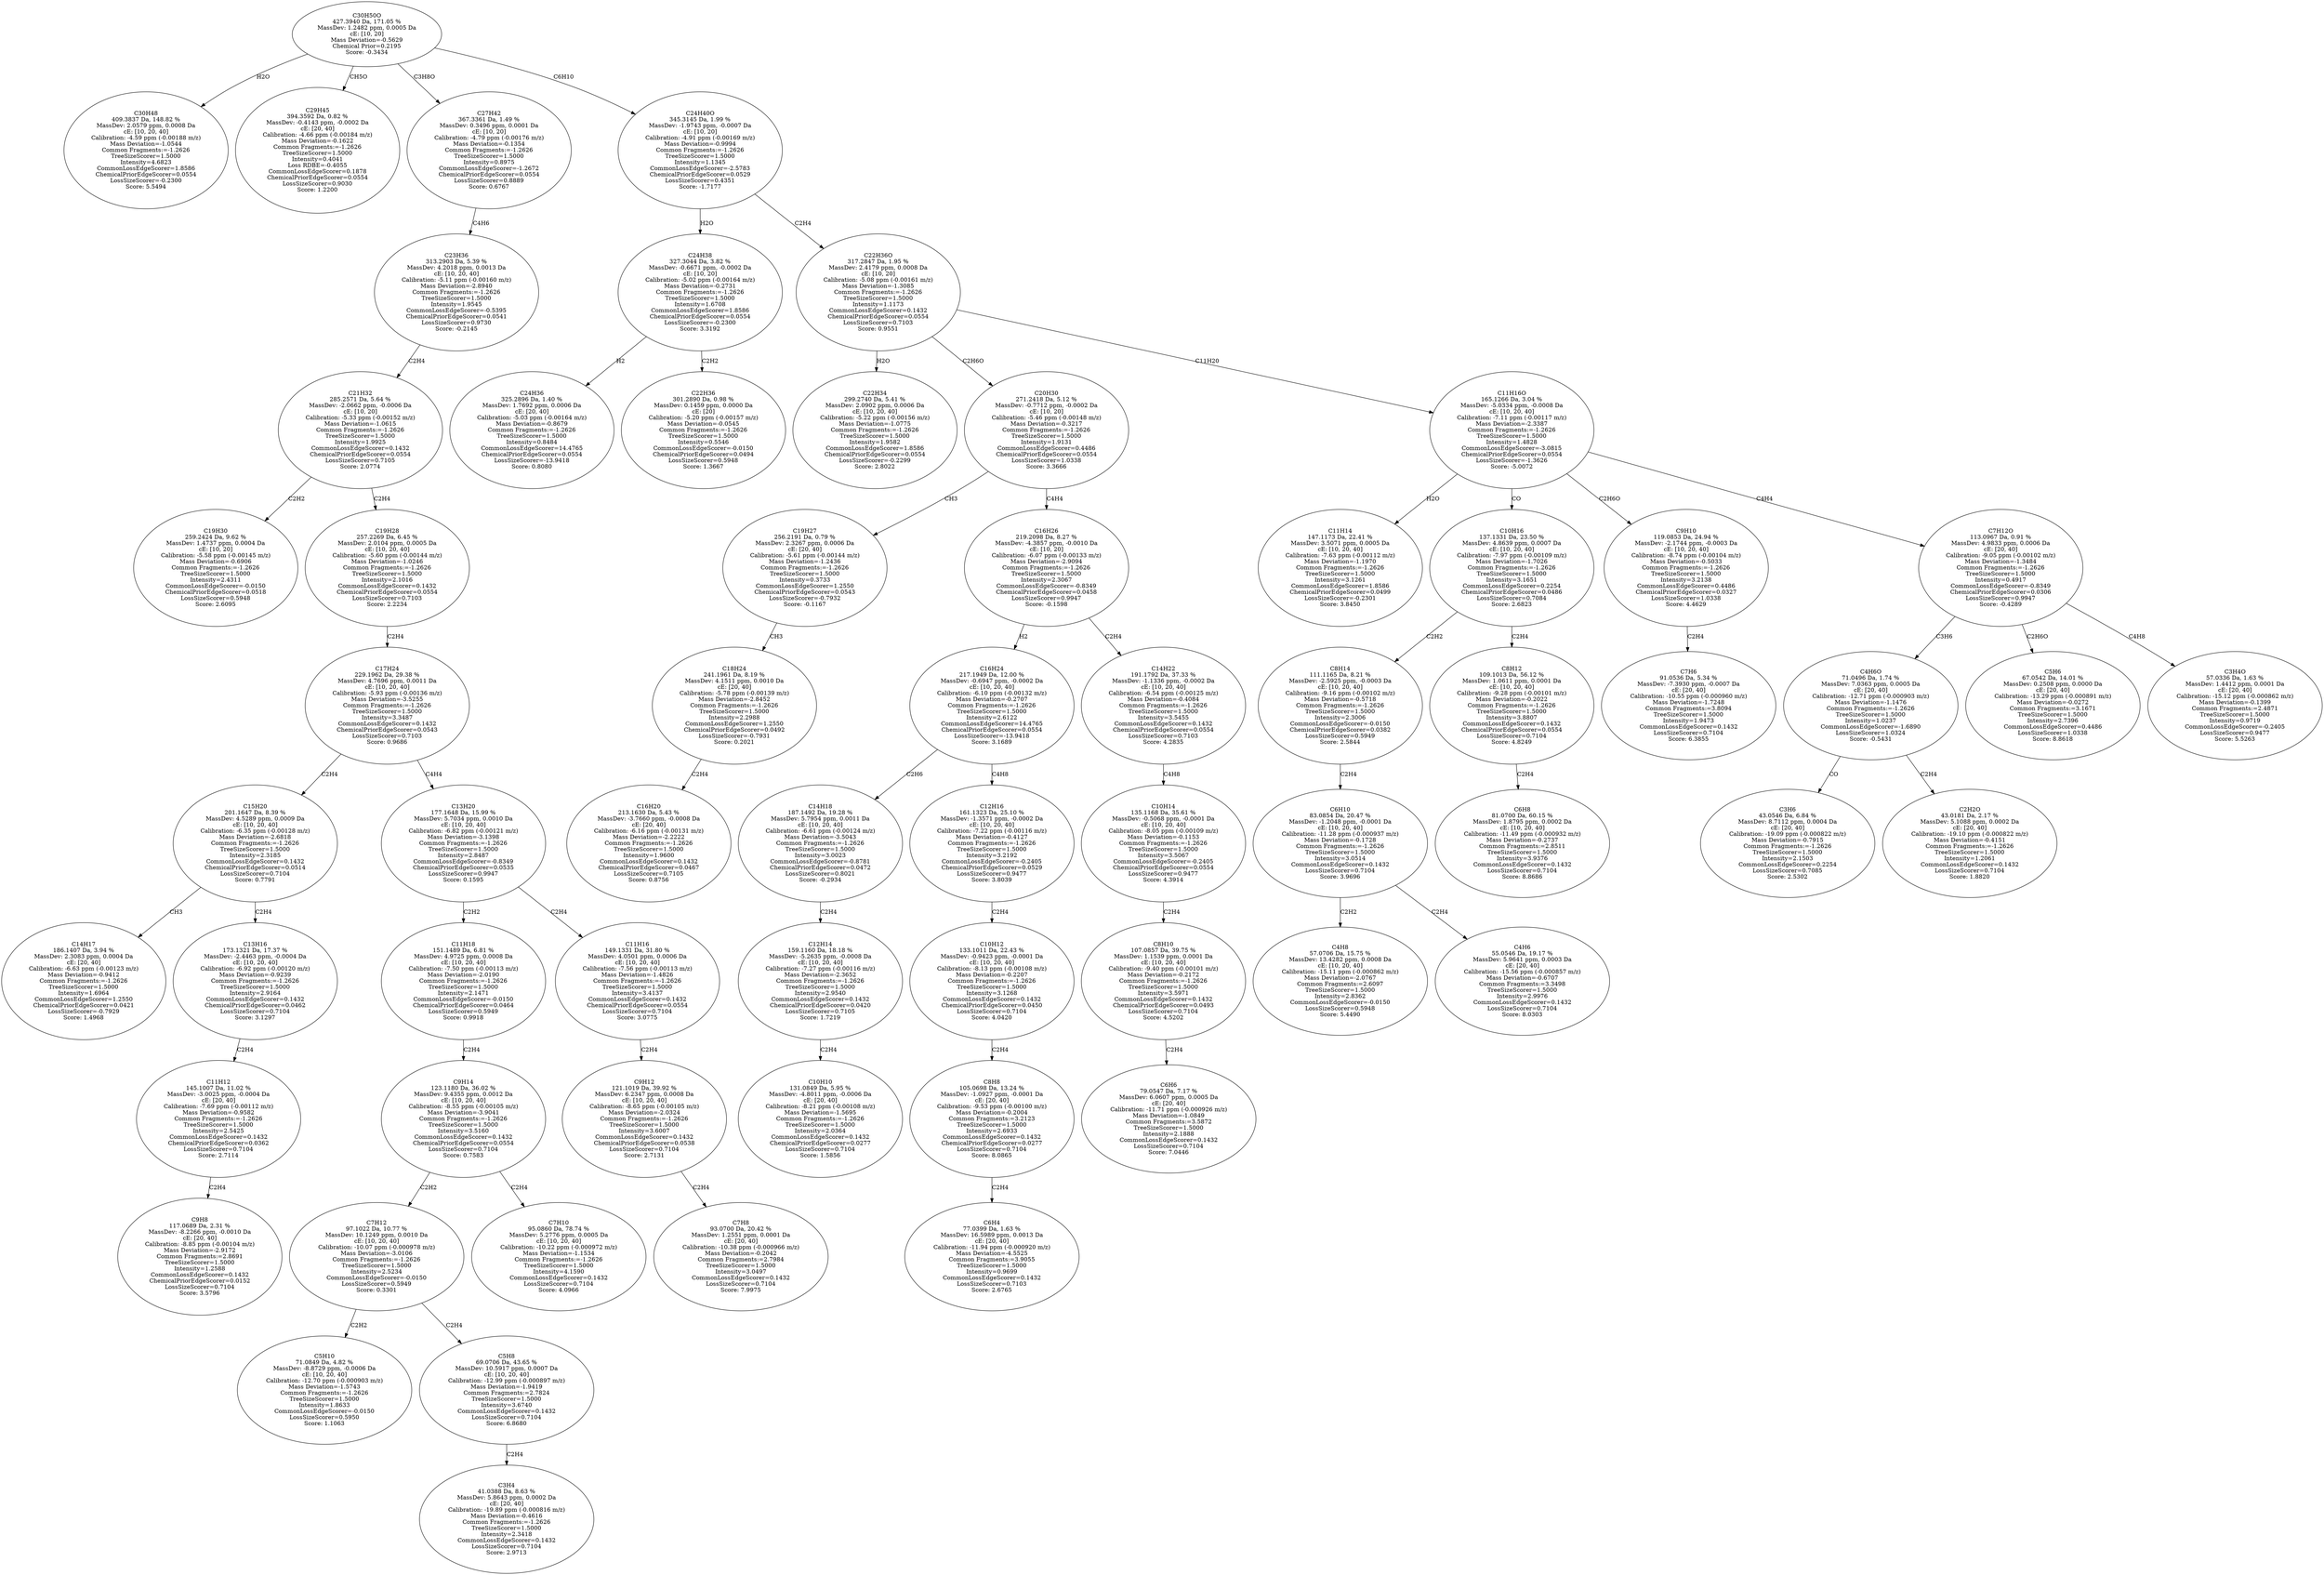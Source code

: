 strict digraph {
v1 [label="C30H48\n409.3837 Da, 148.82 %\nMassDev: 2.0579 ppm, 0.0008 Da\ncE: [10, 20, 40]\nCalibration: -4.59 ppm (-0.00188 m/z)\nMass Deviation=-1.0544\nCommon Fragments:=-1.2626\nTreeSizeScorer=1.5000\nIntensity=4.6823\nCommonLossEdgeScorer=1.8586\nChemicalPriorEdgeScorer=0.0554\nLossSizeScorer=-0.2300\nScore: 5.5494"];
v2 [label="C29H45\n394.3592 Da, 0.82 %\nMassDev: -0.4143 ppm, -0.0002 Da\ncE: [20, 40]\nCalibration: -4.66 ppm (-0.00184 m/z)\nMass Deviation=-0.1622\nCommon Fragments:=-1.2626\nTreeSizeScorer=1.5000\nIntensity=0.4041\nLoss RDBE=-0.4055\nCommonLossEdgeScorer=0.1878\nChemicalPriorEdgeScorer=0.0554\nLossSizeScorer=0.9030\nScore: 1.2200"];
v3 [label="C19H30\n259.2424 Da, 9.62 %\nMassDev: 1.4737 ppm, 0.0004 Da\ncE: [10, 20]\nCalibration: -5.58 ppm (-0.00145 m/z)\nMass Deviation=-0.6906\nCommon Fragments:=-1.2626\nTreeSizeScorer=1.5000\nIntensity=2.4311\nCommonLossEdgeScorer=-0.0150\nChemicalPriorEdgeScorer=0.0518\nLossSizeScorer=0.5948\nScore: 2.6095"];
v4 [label="C14H17\n186.1407 Da, 3.94 %\nMassDev: 2.3083 ppm, 0.0004 Da\ncE: [20, 40]\nCalibration: -6.63 ppm (-0.00123 m/z)\nMass Deviation=-0.9412\nCommon Fragments:=-1.2626\nTreeSizeScorer=1.5000\nIntensity=1.6964\nCommonLossEdgeScorer=1.2550\nChemicalPriorEdgeScorer=0.0421\nLossSizeScorer=-0.7929\nScore: 1.4968"];
v5 [label="C9H8\n117.0689 Da, 2.31 %\nMassDev: -8.2266 ppm, -0.0010 Da\ncE: [20, 40]\nCalibration: -8.85 ppm (-0.00104 m/z)\nMass Deviation=-2.9172\nCommon Fragments:=2.8691\nTreeSizeScorer=1.5000\nIntensity=1.2588\nCommonLossEdgeScorer=0.1432\nChemicalPriorEdgeScorer=0.0152\nLossSizeScorer=0.7104\nScore: 3.5796"];
v6 [label="C11H12\n145.1007 Da, 11.02 %\nMassDev: -3.0025 ppm, -0.0004 Da\ncE: [20, 40]\nCalibration: -7.69 ppm (-0.00112 m/z)\nMass Deviation=-0.9582\nCommon Fragments:=-1.2626\nTreeSizeScorer=1.5000\nIntensity=2.5425\nCommonLossEdgeScorer=0.1432\nChemicalPriorEdgeScorer=0.0362\nLossSizeScorer=0.7104\nScore: 2.7114"];
v7 [label="C13H16\n173.1321 Da, 17.37 %\nMassDev: -2.4463 ppm, -0.0004 Da\ncE: [10, 20, 40]\nCalibration: -6.92 ppm (-0.00120 m/z)\nMass Deviation=-0.9239\nCommon Fragments:=-1.2626\nTreeSizeScorer=1.5000\nIntensity=2.9164\nCommonLossEdgeScorer=0.1432\nChemicalPriorEdgeScorer=0.0462\nLossSizeScorer=0.7104\nScore: 3.1297"];
v8 [label="C15H20\n201.1647 Da, 8.39 %\nMassDev: 4.5289 ppm, 0.0009 Da\ncE: [10, 20, 40]\nCalibration: -6.35 ppm (-0.00128 m/z)\nMass Deviation=-2.6818\nCommon Fragments:=-1.2626\nTreeSizeScorer=1.5000\nIntensity=2.3185\nCommonLossEdgeScorer=0.1432\nChemicalPriorEdgeScorer=0.0514\nLossSizeScorer=0.7104\nScore: 0.7791"];
v9 [label="C5H10\n71.0849 Da, 4.82 %\nMassDev: -8.8729 ppm, -0.0006 Da\ncE: [10, 20, 40]\nCalibration: -12.70 ppm (-0.000903 m/z)\nMass Deviation=-1.5743\nCommon Fragments:=-1.2626\nTreeSizeScorer=1.5000\nIntensity=1.8633\nCommonLossEdgeScorer=-0.0150\nLossSizeScorer=0.5950\nScore: 1.1063"];
v10 [label="C3H4\n41.0388 Da, 8.63 %\nMassDev: 5.8643 ppm, 0.0002 Da\ncE: [20, 40]\nCalibration: -19.89 ppm (-0.000816 m/z)\nMass Deviation=-0.4616\nCommon Fragments:=-1.2626\nTreeSizeScorer=1.5000\nIntensity=2.3418\nCommonLossEdgeScorer=0.1432\nLossSizeScorer=0.7104\nScore: 2.9713"];
v11 [label="C5H8\n69.0706 Da, 43.65 %\nMassDev: 10.5917 ppm, 0.0007 Da\ncE: [10, 20, 40]\nCalibration: -12.99 ppm (-0.000897 m/z)\nMass Deviation=-1.9419\nCommon Fragments:=2.7824\nTreeSizeScorer=1.5000\nIntensity=3.6740\nCommonLossEdgeScorer=0.1432\nLossSizeScorer=0.7104\nScore: 6.8680"];
v12 [label="C7H12\n97.1022 Da, 10.77 %\nMassDev: 10.1249 ppm, 0.0010 Da\ncE: [10, 20, 40]\nCalibration: -10.07 ppm (-0.000978 m/z)\nMass Deviation=-3.0106\nCommon Fragments:=-1.2626\nTreeSizeScorer=1.5000\nIntensity=2.5234\nCommonLossEdgeScorer=-0.0150\nLossSizeScorer=0.5949\nScore: 0.3301"];
v13 [label="C7H10\n95.0860 Da, 78.74 %\nMassDev: 5.2776 ppm, 0.0005 Da\ncE: [10, 20, 40]\nCalibration: -10.22 ppm (-0.000972 m/z)\nMass Deviation=-1.1534\nCommon Fragments:=-1.2626\nTreeSizeScorer=1.5000\nIntensity=4.1590\nCommonLossEdgeScorer=0.1432\nLossSizeScorer=0.7104\nScore: 4.0966"];
v14 [label="C9H14\n123.1180 Da, 36.02 %\nMassDev: 9.4355 ppm, 0.0012 Da\ncE: [10, 20, 40]\nCalibration: -8.55 ppm (-0.00105 m/z)\nMass Deviation=-3.9041\nCommon Fragments:=-1.2626\nTreeSizeScorer=1.5000\nIntensity=3.5160\nCommonLossEdgeScorer=0.1432\nChemicalPriorEdgeScorer=0.0554\nLossSizeScorer=0.7104\nScore: 0.7583"];
v15 [label="C11H18\n151.1489 Da, 6.81 %\nMassDev: 4.9725 ppm, 0.0008 Da\ncE: [10, 20, 40]\nCalibration: -7.50 ppm (-0.00113 m/z)\nMass Deviation=-2.0190\nCommon Fragments:=-1.2626\nTreeSizeScorer=1.5000\nIntensity=2.1471\nCommonLossEdgeScorer=-0.0150\nChemicalPriorEdgeScorer=0.0464\nLossSizeScorer=0.5949\nScore: 0.9918"];
v16 [label="C7H8\n93.0700 Da, 20.42 %\nMassDev: 1.2551 ppm, 0.0001 Da\ncE: [20, 40]\nCalibration: -10.38 ppm (-0.000966 m/z)\nMass Deviation=-0.2042\nCommon Fragments:=2.7984\nTreeSizeScorer=1.5000\nIntensity=3.0497\nCommonLossEdgeScorer=0.1432\nLossSizeScorer=0.7104\nScore: 7.9975"];
v17 [label="C9H12\n121.1019 Da, 39.92 %\nMassDev: 6.2347 ppm, 0.0008 Da\ncE: [10, 20, 40]\nCalibration: -8.65 ppm (-0.00105 m/z)\nMass Deviation=-2.0324\nCommon Fragments:=-1.2626\nTreeSizeScorer=1.5000\nIntensity=3.6007\nCommonLossEdgeScorer=0.1432\nChemicalPriorEdgeScorer=0.0538\nLossSizeScorer=0.7104\nScore: 2.7131"];
v18 [label="C11H16\n149.1331 Da, 31.80 %\nMassDev: 4.0501 ppm, 0.0006 Da\ncE: [10, 20, 40]\nCalibration: -7.56 ppm (-0.00113 m/z)\nMass Deviation=-1.4826\nCommon Fragments:=-1.2626\nTreeSizeScorer=1.5000\nIntensity=3.4137\nCommonLossEdgeScorer=0.1432\nChemicalPriorEdgeScorer=0.0554\nLossSizeScorer=0.7104\nScore: 3.0775"];
v19 [label="C13H20\n177.1648 Da, 15.99 %\nMassDev: 5.7034 ppm, 0.0010 Da\ncE: [10, 20, 40]\nCalibration: -6.82 ppm (-0.00121 m/z)\nMass Deviation=-3.1398\nCommon Fragments:=-1.2626\nTreeSizeScorer=1.5000\nIntensity=2.8487\nCommonLossEdgeScorer=-0.8349\nChemicalPriorEdgeScorer=0.0535\nLossSizeScorer=0.9947\nScore: 0.1595"];
v20 [label="C17H24\n229.1962 Da, 29.38 %\nMassDev: 4.7696 ppm, 0.0011 Da\ncE: [10, 20, 40]\nCalibration: -5.93 ppm (-0.00136 m/z)\nMass Deviation=-3.5255\nCommon Fragments:=-1.2626\nTreeSizeScorer=1.5000\nIntensity=3.3487\nCommonLossEdgeScorer=0.1432\nChemicalPriorEdgeScorer=0.0543\nLossSizeScorer=0.7103\nScore: 0.9686"];
v21 [label="C19H28\n257.2269 Da, 6.45 %\nMassDev: 2.0104 ppm, 0.0005 Da\ncE: [10, 20, 40]\nCalibration: -5.60 ppm (-0.00144 m/z)\nMass Deviation=-1.0246\nCommon Fragments:=-1.2626\nTreeSizeScorer=1.5000\nIntensity=2.1016\nCommonLossEdgeScorer=0.1432\nChemicalPriorEdgeScorer=0.0554\nLossSizeScorer=0.7103\nScore: 2.2234"];
v22 [label="C21H32\n285.2571 Da, 5.64 %\nMassDev: -2.0662 ppm, -0.0006 Da\ncE: [10, 20]\nCalibration: -5.33 ppm (-0.00152 m/z)\nMass Deviation=-1.0615\nCommon Fragments:=-1.2626\nTreeSizeScorer=1.5000\nIntensity=1.9925\nCommonLossEdgeScorer=0.1432\nChemicalPriorEdgeScorer=0.0554\nLossSizeScorer=0.7105\nScore: 2.0774"];
v23 [label="C23H36\n313.2903 Da, 5.39 %\nMassDev: 4.2018 ppm, 0.0013 Da\ncE: [10, 20, 40]\nCalibration: -5.11 ppm (-0.00160 m/z)\nMass Deviation=-2.8940\nCommon Fragments:=-1.2626\nTreeSizeScorer=1.5000\nIntensity=1.9545\nCommonLossEdgeScorer=-0.5395\nChemicalPriorEdgeScorer=0.0541\nLossSizeScorer=0.9730\nScore: -0.2145"];
v24 [label="C27H42\n367.3361 Da, 1.49 %\nMassDev: 0.3496 ppm, 0.0001 Da\ncE: [10, 20]\nCalibration: -4.79 ppm (-0.00176 m/z)\nMass Deviation=-0.1354\nCommon Fragments:=-1.2626\nTreeSizeScorer=1.5000\nIntensity=0.8975\nCommonLossEdgeScorer=-1.2672\nChemicalPriorEdgeScorer=0.0554\nLossSizeScorer=0.8889\nScore: 0.6767"];
v25 [label="C24H36\n325.2896 Da, 1.40 %\nMassDev: 1.7692 ppm, 0.0006 Da\ncE: [20, 40]\nCalibration: -5.03 ppm (-0.00164 m/z)\nMass Deviation=-0.8679\nCommon Fragments:=-1.2626\nTreeSizeScorer=1.5000\nIntensity=0.8484\nCommonLossEdgeScorer=14.4765\nChemicalPriorEdgeScorer=0.0554\nLossSizeScorer=-13.9418\nScore: 0.8080"];
v26 [label="C22H36\n301.2890 Da, 0.98 %\nMassDev: 0.1459 ppm, 0.0000 Da\ncE: [20]\nCalibration: -5.20 ppm (-0.00157 m/z)\nMass Deviation=-0.0545\nCommon Fragments:=-1.2626\nTreeSizeScorer=1.5000\nIntensity=0.5546\nCommonLossEdgeScorer=-0.0150\nChemicalPriorEdgeScorer=0.0494\nLossSizeScorer=0.5948\nScore: 1.3667"];
v27 [label="C24H38\n327.3044 Da, 3.82 %\nMassDev: -0.6671 ppm, -0.0002 Da\ncE: [10, 20]\nCalibration: -5.02 ppm (-0.00164 m/z)\nMass Deviation=-0.2731\nCommon Fragments:=-1.2626\nTreeSizeScorer=1.5000\nIntensity=1.6708\nCommonLossEdgeScorer=1.8586\nChemicalPriorEdgeScorer=0.0554\nLossSizeScorer=-0.2300\nScore: 3.3192"];
v28 [label="C22H34\n299.2740 Da, 5.41 %\nMassDev: 2.0902 ppm, 0.0006 Da\ncE: [10, 20, 40]\nCalibration: -5.22 ppm (-0.00156 m/z)\nMass Deviation=-1.0775\nCommon Fragments:=-1.2626\nTreeSizeScorer=1.5000\nIntensity=1.9582\nCommonLossEdgeScorer=1.8586\nChemicalPriorEdgeScorer=0.0554\nLossSizeScorer=-0.2299\nScore: 2.8022"];
v29 [label="C16H20\n213.1630 Da, 5.43 %\nMassDev: -3.7660 ppm, -0.0008 Da\ncE: [20, 40]\nCalibration: -6.16 ppm (-0.00131 m/z)\nMass Deviation=-2.2222\nCommon Fragments:=-1.2626\nTreeSizeScorer=1.5000\nIntensity=1.9600\nCommonLossEdgeScorer=0.1432\nChemicalPriorEdgeScorer=0.0467\nLossSizeScorer=0.7105\nScore: 0.8756"];
v30 [label="C18H24\n241.1961 Da, 8.19 %\nMassDev: 4.1511 ppm, 0.0010 Da\ncE: [20, 40]\nCalibration: -5.78 ppm (-0.00139 m/z)\nMass Deviation=-2.8452\nCommon Fragments:=-1.2626\nTreeSizeScorer=1.5000\nIntensity=2.2988\nCommonLossEdgeScorer=1.2550\nChemicalPriorEdgeScorer=0.0492\nLossSizeScorer=-0.7931\nScore: 0.2021"];
v31 [label="C19H27\n256.2191 Da, 0.79 %\nMassDev: 2.3267 ppm, 0.0006 Da\ncE: [20, 40]\nCalibration: -5.61 ppm (-0.00144 m/z)\nMass Deviation=-1.2436\nCommon Fragments:=-1.2626\nTreeSizeScorer=1.5000\nIntensity=0.3733\nCommonLossEdgeScorer=1.2550\nChemicalPriorEdgeScorer=0.0543\nLossSizeScorer=-0.7932\nScore: -0.1167"];
v32 [label="C10H10\n131.0849 Da, 5.95 %\nMassDev: -4.8011 ppm, -0.0006 Da\ncE: [20, 40]\nCalibration: -8.21 ppm (-0.00108 m/z)\nMass Deviation=-1.5695\nCommon Fragments:=-1.2626\nTreeSizeScorer=1.5000\nIntensity=2.0364\nCommonLossEdgeScorer=0.1432\nChemicalPriorEdgeScorer=0.0277\nLossSizeScorer=0.7104\nScore: 1.5856"];
v33 [label="C12H14\n159.1160 Da, 18.18 %\nMassDev: -5.2635 ppm, -0.0008 Da\ncE: [10, 20, 40]\nCalibration: -7.27 ppm (-0.00116 m/z)\nMass Deviation=-2.3652\nCommon Fragments:=-1.2626\nTreeSizeScorer=1.5000\nIntensity=2.9540\nCommonLossEdgeScorer=0.1432\nChemicalPriorEdgeScorer=0.0420\nLossSizeScorer=0.7105\nScore: 1.7219"];
v34 [label="C14H18\n187.1492 Da, 19.28 %\nMassDev: 5.7954 ppm, 0.0011 Da\ncE: [10, 20, 40]\nCalibration: -6.61 ppm (-0.00124 m/z)\nMass Deviation=-3.5043\nCommon Fragments:=-1.2626\nTreeSizeScorer=1.5000\nIntensity=3.0023\nCommonLossEdgeScorer=-0.8781\nChemicalPriorEdgeScorer=0.0472\nLossSizeScorer=0.8021\nScore: -0.2934"];
v35 [label="C6H4\n77.0399 Da, 1.63 %\nMassDev: 16.5989 ppm, 0.0013 Da\ncE: [20, 40]\nCalibration: -11.94 ppm (-0.000920 m/z)\nMass Deviation=-4.5525\nCommon Fragments:=3.9055\nTreeSizeScorer=1.5000\nIntensity=0.9699\nCommonLossEdgeScorer=0.1432\nLossSizeScorer=0.7103\nScore: 2.6765"];
v36 [label="C8H8\n105.0698 Da, 13.24 %\nMassDev: -1.0927 ppm, -0.0001 Da\ncE: [20, 40]\nCalibration: -9.53 ppm (-0.00100 m/z)\nMass Deviation=-0.2004\nCommon Fragments:=3.2123\nTreeSizeScorer=1.5000\nIntensity=2.6933\nCommonLossEdgeScorer=0.1432\nChemicalPriorEdgeScorer=0.0277\nLossSizeScorer=0.7104\nScore: 8.0865"];
v37 [label="C10H12\n133.1011 Da, 22.43 %\nMassDev: -0.9423 ppm, -0.0001 Da\ncE: [10, 20, 40]\nCalibration: -8.13 ppm (-0.00108 m/z)\nMass Deviation=-0.2207\nCommon Fragments:=-1.2626\nTreeSizeScorer=1.5000\nIntensity=3.1268\nCommonLossEdgeScorer=0.1432\nChemicalPriorEdgeScorer=0.0450\nLossSizeScorer=0.7104\nScore: 4.0420"];
v38 [label="C12H16\n161.1323 Da, 25.10 %\nMassDev: -1.3571 ppm, -0.0002 Da\ncE: [10, 20, 40]\nCalibration: -7.22 ppm (-0.00116 m/z)\nMass Deviation=-0.4127\nCommon Fragments:=-1.2626\nTreeSizeScorer=1.5000\nIntensity=3.2192\nCommonLossEdgeScorer=-0.2405\nChemicalPriorEdgeScorer=0.0529\nLossSizeScorer=0.9477\nScore: 3.8039"];
v39 [label="C16H24\n217.1949 Da, 12.00 %\nMassDev: -0.6947 ppm, -0.0002 Da\ncE: [10, 20, 40]\nCalibration: -6.10 ppm (-0.00132 m/z)\nMass Deviation=-0.2707\nCommon Fragments:=-1.2626\nTreeSizeScorer=1.5000\nIntensity=2.6122\nCommonLossEdgeScorer=14.4765\nChemicalPriorEdgeScorer=0.0554\nLossSizeScorer=-13.9418\nScore: 3.1689"];
v40 [label="C6H6\n79.0547 Da, 7.17 %\nMassDev: 6.0607 ppm, 0.0005 Da\ncE: [20, 40]\nCalibration: -11.71 ppm (-0.000926 m/z)\nMass Deviation=-1.0849\nCommon Fragments:=3.5872\nTreeSizeScorer=1.5000\nIntensity=2.1888\nCommonLossEdgeScorer=0.1432\nLossSizeScorer=0.7104\nScore: 7.0446"];
v41 [label="C8H10\n107.0857 Da, 39.75 %\nMassDev: 1.1539 ppm, 0.0001 Da\ncE: [10, 20, 40]\nCalibration: -9.40 ppm (-0.00101 m/z)\nMass Deviation=-0.2172\nCommon Fragments:=-1.2626\nTreeSizeScorer=1.5000\nIntensity=3.5971\nCommonLossEdgeScorer=0.1432\nChemicalPriorEdgeScorer=0.0493\nLossSizeScorer=0.7104\nScore: 4.5202"];
v42 [label="C10H14\n135.1168 Da, 35.61 %\nMassDev: -0.5068 ppm, -0.0001 Da\ncE: [10, 20, 40]\nCalibration: -8.05 ppm (-0.00109 m/z)\nMass Deviation=-0.1153\nCommon Fragments:=-1.2626\nTreeSizeScorer=1.5000\nIntensity=3.5067\nCommonLossEdgeScorer=-0.2405\nChemicalPriorEdgeScorer=0.0554\nLossSizeScorer=0.9477\nScore: 4.3914"];
v43 [label="C14H22\n191.1792 Da, 37.33 %\nMassDev: -1.1336 ppm, -0.0002 Da\ncE: [10, 20, 40]\nCalibration: -6.54 ppm (-0.00125 m/z)\nMass Deviation=-0.4084\nCommon Fragments:=-1.2626\nTreeSizeScorer=1.5000\nIntensity=3.5455\nCommonLossEdgeScorer=0.1432\nChemicalPriorEdgeScorer=0.0554\nLossSizeScorer=0.7103\nScore: 4.2835"];
v44 [label="C16H26\n219.2098 Da, 8.27 %\nMassDev: -4.3857 ppm, -0.0010 Da\ncE: [10, 20]\nCalibration: -6.07 ppm (-0.00133 m/z)\nMass Deviation=-2.9094\nCommon Fragments:=-1.2626\nTreeSizeScorer=1.5000\nIntensity=2.3067\nCommonLossEdgeScorer=-0.8349\nChemicalPriorEdgeScorer=0.0458\nLossSizeScorer=0.9947\nScore: -0.1598"];
v45 [label="C20H30\n271.2418 Da, 5.12 %\nMassDev: -0.7712 ppm, -0.0002 Da\ncE: [10, 20]\nCalibration: -5.46 ppm (-0.00148 m/z)\nMass Deviation=-0.3217\nCommon Fragments:=-1.2626\nTreeSizeScorer=1.5000\nIntensity=1.9131\nCommonLossEdgeScorer=0.4486\nChemicalPriorEdgeScorer=0.0554\nLossSizeScorer=1.0338\nScore: 3.3666"];
v46 [label="C11H14\n147.1173 Da, 22.41 %\nMassDev: 3.5071 ppm, 0.0005 Da\ncE: [10, 20, 40]\nCalibration: -7.63 ppm (-0.00112 m/z)\nMass Deviation=-1.1970\nCommon Fragments:=-1.2626\nTreeSizeScorer=1.5000\nIntensity=3.1261\nCommonLossEdgeScorer=1.8586\nChemicalPriorEdgeScorer=0.0499\nLossSizeScorer=-0.2301\nScore: 3.8450"];
v47 [label="C4H8\n57.0706 Da, 15.75 %\nMassDev: 13.4282 ppm, 0.0008 Da\ncE: [10, 20, 40]\nCalibration: -15.11 ppm (-0.000862 m/z)\nMass Deviation=-2.0767\nCommon Fragments:=2.6097\nTreeSizeScorer=1.5000\nIntensity=2.8362\nCommonLossEdgeScorer=-0.0150\nLossSizeScorer=0.5948\nScore: 5.4490"];
v48 [label="C4H6\n55.0546 Da, 19.17 %\nMassDev: 5.9641 ppm, 0.0003 Da\ncE: [20, 40]\nCalibration: -15.56 ppm (-0.000857 m/z)\nMass Deviation=-0.6707\nCommon Fragments:=3.3498\nTreeSizeScorer=1.5000\nIntensity=2.9976\nCommonLossEdgeScorer=0.1432\nLossSizeScorer=0.7104\nScore: 8.0303"];
v49 [label="C6H10\n83.0854 Da, 20.47 %\nMassDev: -1.2048 ppm, -0.0001 Da\ncE: [10, 20, 40]\nCalibration: -11.28 ppm (-0.000937 m/z)\nMass Deviation=-0.1728\nCommon Fragments:=-1.2626\nTreeSizeScorer=1.5000\nIntensity=3.0514\nCommonLossEdgeScorer=0.1432\nLossSizeScorer=0.7104\nScore: 3.9696"];
v50 [label="C8H14\n111.1165 Da, 8.21 %\nMassDev: -2.5925 ppm, -0.0003 Da\ncE: [10, 20, 40]\nCalibration: -9.16 ppm (-0.00102 m/z)\nMass Deviation=-0.5718\nCommon Fragments:=-1.2626\nTreeSizeScorer=1.5000\nIntensity=2.3006\nCommonLossEdgeScorer=-0.0150\nChemicalPriorEdgeScorer=0.0382\nLossSizeScorer=0.5949\nScore: 2.5844"];
v51 [label="C6H8\n81.0700 Da, 60.15 %\nMassDev: 1.8795 ppm, 0.0002 Da\ncE: [10, 20, 40]\nCalibration: -11.49 ppm (-0.000932 m/z)\nMass Deviation=-0.2737\nCommon Fragments:=2.8511\nTreeSizeScorer=1.5000\nIntensity=3.9376\nCommonLossEdgeScorer=0.1432\nLossSizeScorer=0.7104\nScore: 8.8686"];
v52 [label="C8H12\n109.1013 Da, 56.12 %\nMassDev: 1.0611 ppm, 0.0001 Da\ncE: [10, 20, 40]\nCalibration: -9.28 ppm (-0.00101 m/z)\nMass Deviation=-0.2022\nCommon Fragments:=-1.2626\nTreeSizeScorer=1.5000\nIntensity=3.8807\nCommonLossEdgeScorer=0.1432\nChemicalPriorEdgeScorer=0.0554\nLossSizeScorer=0.7104\nScore: 4.8249"];
v53 [label="C10H16\n137.1331 Da, 23.50 %\nMassDev: 4.8639 ppm, 0.0007 Da\ncE: [10, 20, 40]\nCalibration: -7.97 ppm (-0.00109 m/z)\nMass Deviation=-1.7026\nCommon Fragments:=-1.2626\nTreeSizeScorer=1.5000\nIntensity=3.1651\nCommonLossEdgeScorer=0.2254\nChemicalPriorEdgeScorer=0.0486\nLossSizeScorer=0.7084\nScore: 2.6823"];
v54 [label="C7H6\n91.0536 Da, 5.34 %\nMassDev: -7.3930 ppm, -0.0007 Da\ncE: [20, 40]\nCalibration: -10.55 ppm (-0.000960 m/z)\nMass Deviation=-1.7248\nCommon Fragments:=3.8094\nTreeSizeScorer=1.5000\nIntensity=1.9473\nCommonLossEdgeScorer=0.1432\nLossSizeScorer=0.7104\nScore: 6.3855"];
v55 [label="C9H10\n119.0853 Da, 24.94 %\nMassDev: -2.1744 ppm, -0.0003 Da\ncE: [10, 20, 40]\nCalibration: -8.74 ppm (-0.00104 m/z)\nMass Deviation=-0.5033\nCommon Fragments:=-1.2626\nTreeSizeScorer=1.5000\nIntensity=3.2138\nCommonLossEdgeScorer=0.4486\nChemicalPriorEdgeScorer=0.0327\nLossSizeScorer=1.0338\nScore: 4.4629"];
v56 [label="C3H6\n43.0546 Da, 6.84 %\nMassDev: 8.7112 ppm, 0.0004 Da\ncE: [20, 40]\nCalibration: -19.09 ppm (-0.000822 m/z)\nMass Deviation=-0.7915\nCommon Fragments:=-1.2626\nTreeSizeScorer=1.5000\nIntensity=2.1503\nCommonLossEdgeScorer=0.2254\nLossSizeScorer=0.7085\nScore: 2.5302"];
v57 [label="C2H2O\n43.0181 Da, 2.17 %\nMassDev: 5.1088 ppm, 0.0002 Da\ncE: [20, 40]\nCalibration: -19.10 ppm (-0.000822 m/z)\nMass Deviation=-0.4151\nCommon Fragments:=-1.2626\nTreeSizeScorer=1.5000\nIntensity=1.2061\nCommonLossEdgeScorer=0.1432\nLossSizeScorer=0.7104\nScore: 1.8820"];
v58 [label="C4H6O\n71.0496 Da, 1.74 %\nMassDev: 7.0363 ppm, 0.0005 Da\ncE: [20, 40]\nCalibration: -12.71 ppm (-0.000903 m/z)\nMass Deviation=-1.1476\nCommon Fragments:=-1.2626\nTreeSizeScorer=1.5000\nIntensity=1.0237\nCommonLossEdgeScorer=-1.6890\nLossSizeScorer=1.0324\nScore: -0.5431"];
v59 [label="C5H6\n67.0542 Da, 14.01 %\nMassDev: 0.2508 ppm, 0.0000 Da\ncE: [20, 40]\nCalibration: -13.29 ppm (-0.000891 m/z)\nMass Deviation=-0.0272\nCommon Fragments:=3.1671\nTreeSizeScorer=1.5000\nIntensity=2.7396\nCommonLossEdgeScorer=0.4486\nLossSizeScorer=1.0338\nScore: 8.8618"];
v60 [label="C3H4O\n57.0336 Da, 1.63 %\nMassDev: 1.4412 ppm, 0.0001 Da\ncE: [20, 40]\nCalibration: -15.12 ppm (-0.000862 m/z)\nMass Deviation=-0.1399\nCommon Fragments:=2.4871\nTreeSizeScorer=1.5000\nIntensity=0.9719\nCommonLossEdgeScorer=-0.2405\nLossSizeScorer=0.9477\nScore: 5.5263"];
v61 [label="C7H12O\n113.0967 Da, 0.91 %\nMassDev: 4.9833 ppm, 0.0006 Da\ncE: [20, 40]\nCalibration: -9.05 ppm (-0.00102 m/z)\nMass Deviation=-1.3484\nCommon Fragments:=-1.2626\nTreeSizeScorer=1.5000\nIntensity=0.4917\nCommonLossEdgeScorer=-0.8349\nChemicalPriorEdgeScorer=0.0306\nLossSizeScorer=0.9947\nScore: -0.4289"];
v62 [label="C11H16O\n165.1266 Da, 3.04 %\nMassDev: -5.0334 ppm, -0.0008 Da\ncE: [10, 20, 40]\nCalibration: -7.11 ppm (-0.00117 m/z)\nMass Deviation=-2.3387\nCommon Fragments:=-1.2626\nTreeSizeScorer=1.5000\nIntensity=1.4828\nCommonLossEdgeScorer=-3.0815\nChemicalPriorEdgeScorer=0.0554\nLossSizeScorer=-1.3626\nScore: -5.0072"];
v63 [label="C22H36O\n317.2847 Da, 1.95 %\nMassDev: 2.4179 ppm, 0.0008 Da\ncE: [10, 20]\nCalibration: -5.08 ppm (-0.00161 m/z)\nMass Deviation=-1.3085\nCommon Fragments:=-1.2626\nTreeSizeScorer=1.5000\nIntensity=1.1173\nCommonLossEdgeScorer=0.1432\nChemicalPriorEdgeScorer=0.0554\nLossSizeScorer=0.7103\nScore: 0.9551"];
v64 [label="C24H40O\n345.3145 Da, 1.99 %\nMassDev: -1.9743 ppm, -0.0007 Da\ncE: [10, 20]\nCalibration: -4.91 ppm (-0.00169 m/z)\nMass Deviation=-0.9994\nCommon Fragments:=-1.2626\nTreeSizeScorer=1.5000\nIntensity=1.1345\nCommonLossEdgeScorer=-2.5783\nChemicalPriorEdgeScorer=0.0529\nLossSizeScorer=0.4351\nScore: -1.7177"];
v65 [label="C30H50O\n427.3940 Da, 171.05 %\nMassDev: 1.2482 ppm, 0.0005 Da\ncE: [10, 20]\nMass Deviation=-0.5629\nChemical Prior=0.2195\nScore: -0.3434"];
v65 -> v1 [label="H2O"];
v65 -> v2 [label="CH5O"];
v22 -> v3 [label="C2H2"];
v8 -> v4 [label="CH3"];
v6 -> v5 [label="C2H4"];
v7 -> v6 [label="C2H4"];
v8 -> v7 [label="C2H4"];
v20 -> v8 [label="C2H4"];
v12 -> v9 [label="C2H2"];
v11 -> v10 [label="C2H4"];
v12 -> v11 [label="C2H4"];
v14 -> v12 [label="C2H2"];
v14 -> v13 [label="C2H4"];
v15 -> v14 [label="C2H4"];
v19 -> v15 [label="C2H2"];
v17 -> v16 [label="C2H4"];
v18 -> v17 [label="C2H4"];
v19 -> v18 [label="C2H4"];
v20 -> v19 [label="C4H4"];
v21 -> v20 [label="C2H4"];
v22 -> v21 [label="C2H4"];
v23 -> v22 [label="C2H4"];
v24 -> v23 [label="C4H6"];
v65 -> v24 [label="C3H8O"];
v27 -> v25 [label="H2"];
v27 -> v26 [label="C2H2"];
v64 -> v27 [label="H2O"];
v63 -> v28 [label="H2O"];
v30 -> v29 [label="C2H4"];
v31 -> v30 [label="CH3"];
v45 -> v31 [label="CH3"];
v33 -> v32 [label="C2H4"];
v34 -> v33 [label="C2H4"];
v39 -> v34 [label="C2H6"];
v36 -> v35 [label="C2H4"];
v37 -> v36 [label="C2H4"];
v38 -> v37 [label="C2H4"];
v39 -> v38 [label="C4H8"];
v44 -> v39 [label="H2"];
v41 -> v40 [label="C2H4"];
v42 -> v41 [label="C2H4"];
v43 -> v42 [label="C4H8"];
v44 -> v43 [label="C2H4"];
v45 -> v44 [label="C4H4"];
v63 -> v45 [label="C2H6O"];
v62 -> v46 [label="H2O"];
v49 -> v47 [label="C2H2"];
v49 -> v48 [label="C2H4"];
v50 -> v49 [label="C2H4"];
v53 -> v50 [label="C2H2"];
v52 -> v51 [label="C2H4"];
v53 -> v52 [label="C2H4"];
v62 -> v53 [label="CO"];
v55 -> v54 [label="C2H4"];
v62 -> v55 [label="C2H6O"];
v58 -> v56 [label="CO"];
v58 -> v57 [label="C2H4"];
v61 -> v58 [label="C3H6"];
v61 -> v59 [label="C2H6O"];
v61 -> v60 [label="C4H8"];
v62 -> v61 [label="C4H4"];
v63 -> v62 [label="C11H20"];
v64 -> v63 [label="C2H4"];
v65 -> v64 [label="C6H10"];
}